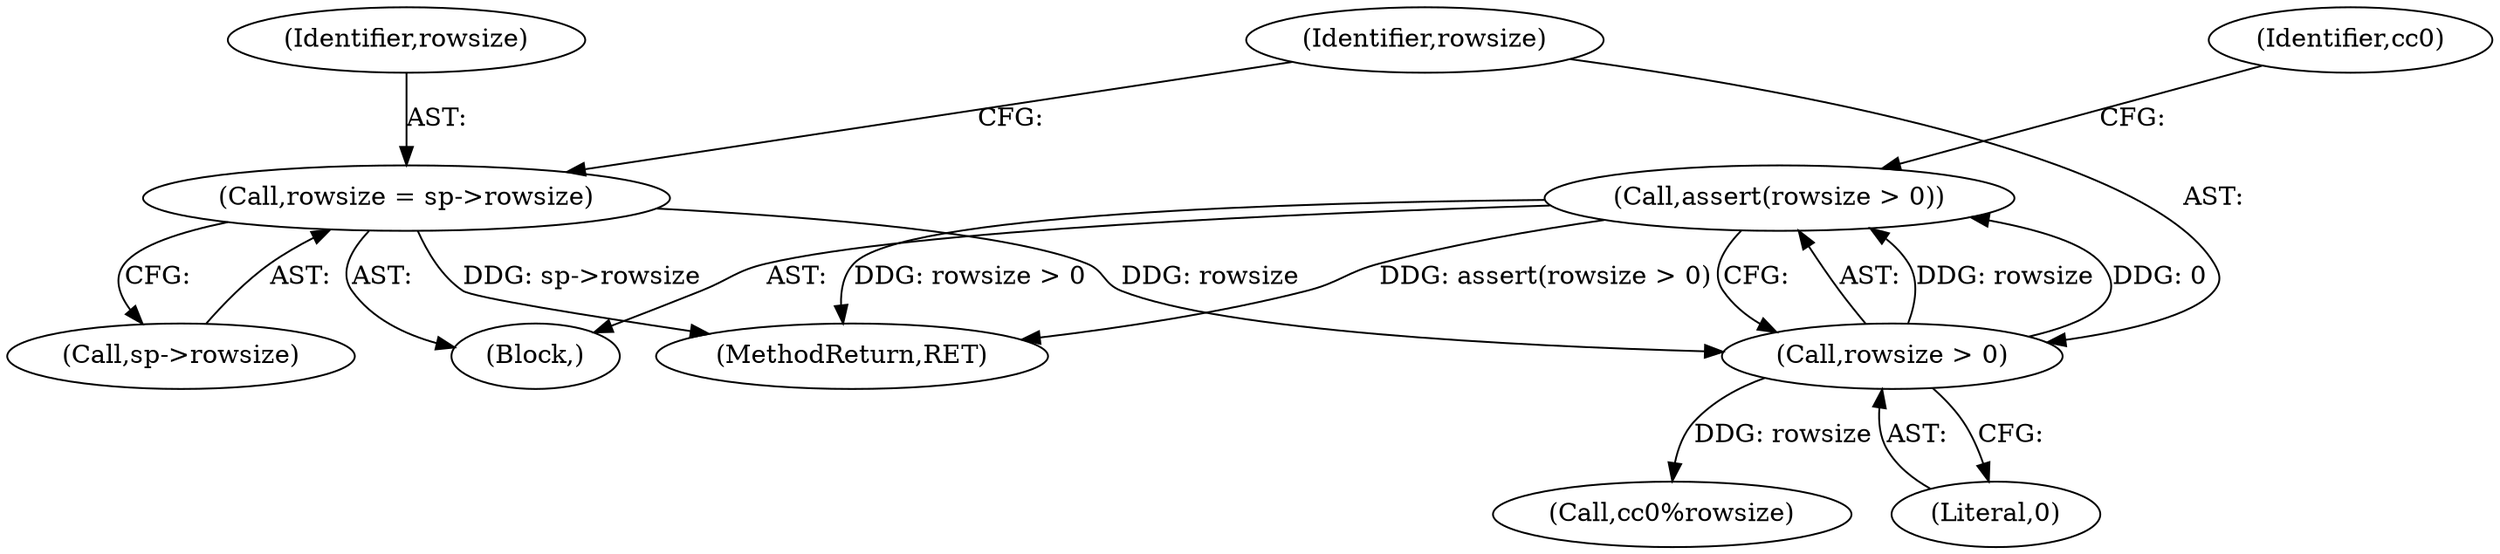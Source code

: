 digraph "0_libtiff_3ca657a8793dd011bf869695d72ad31c779c3cc1_2@API" {
"1000172" [label="(Call,assert(rowsize > 0))"];
"1000173" [label="(Call,rowsize > 0)"];
"1000167" [label="(Call,rowsize = sp->rowsize)"];
"1000174" [label="(Identifier,rowsize)"];
"1000168" [label="(Identifier,rowsize)"];
"1000218" [label="(MethodReturn,RET)"];
"1000178" [label="(Call,cc0%rowsize)"];
"1000169" [label="(Call,sp->rowsize)"];
"1000179" [label="(Identifier,cc0)"];
"1000175" [label="(Literal,0)"];
"1000167" [label="(Call,rowsize = sp->rowsize)"];
"1000172" [label="(Call,assert(rowsize > 0))"];
"1000173" [label="(Call,rowsize > 0)"];
"1000106" [label="(Block,)"];
"1000172" -> "1000106"  [label="AST: "];
"1000172" -> "1000173"  [label="CFG: "];
"1000173" -> "1000172"  [label="AST: "];
"1000179" -> "1000172"  [label="CFG: "];
"1000172" -> "1000218"  [label="DDG: assert(rowsize > 0)"];
"1000172" -> "1000218"  [label="DDG: rowsize > 0"];
"1000173" -> "1000172"  [label="DDG: rowsize"];
"1000173" -> "1000172"  [label="DDG: 0"];
"1000173" -> "1000175"  [label="CFG: "];
"1000174" -> "1000173"  [label="AST: "];
"1000175" -> "1000173"  [label="AST: "];
"1000167" -> "1000173"  [label="DDG: rowsize"];
"1000173" -> "1000178"  [label="DDG: rowsize"];
"1000167" -> "1000106"  [label="AST: "];
"1000167" -> "1000169"  [label="CFG: "];
"1000168" -> "1000167"  [label="AST: "];
"1000169" -> "1000167"  [label="AST: "];
"1000174" -> "1000167"  [label="CFG: "];
"1000167" -> "1000218"  [label="DDG: sp->rowsize"];
}
